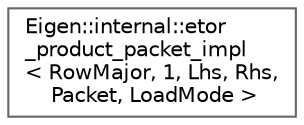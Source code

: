 digraph "类继承关系图"
{
 // LATEX_PDF_SIZE
  bgcolor="transparent";
  edge [fontname=Helvetica,fontsize=10,labelfontname=Helvetica,labelfontsize=10];
  node [fontname=Helvetica,fontsize=10,shape=box,height=0.2,width=0.4];
  rankdir="LR";
  Node0 [id="Node000000",label="Eigen::internal::etor\l_product_packet_impl\l\< RowMajor, 1, Lhs, Rhs,\l Packet, LoadMode \>",height=0.2,width=0.4,color="grey40", fillcolor="white", style="filled",URL="$struct_eigen_1_1internal_1_1etor__product__packet__impl_3_01_row_major_00_011_00_01_lhs_00_01_rh0bb33c71f799f63503799bf23fcbe7a3.html",tooltip=" "];
}
